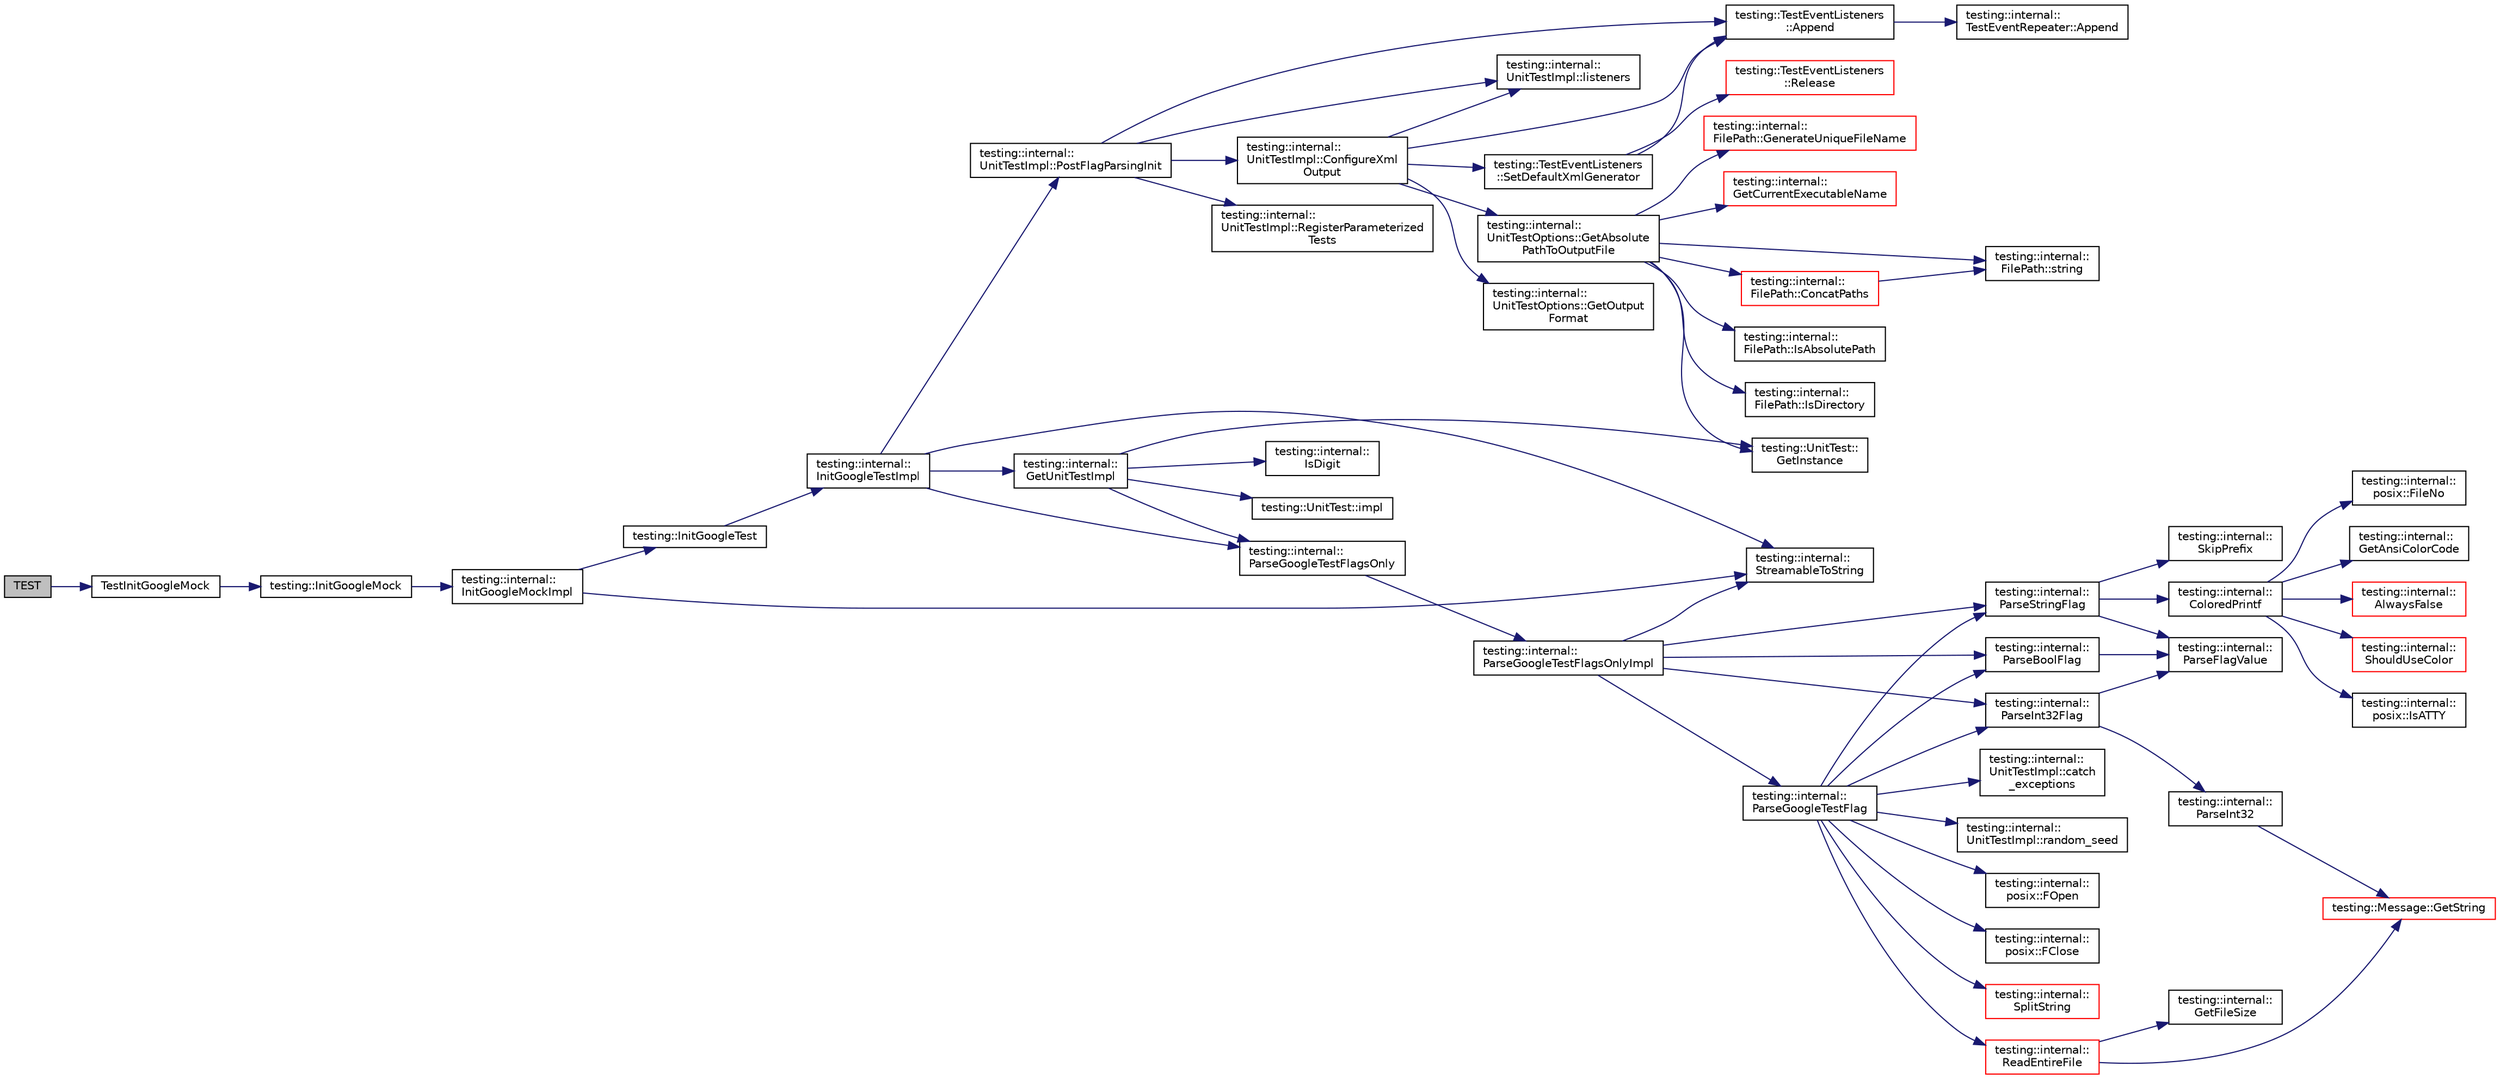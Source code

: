 digraph "TEST"
{
  edge [fontname="Helvetica",fontsize="10",labelfontname="Helvetica",labelfontsize="10"];
  node [fontname="Helvetica",fontsize="10",shape=record];
  rankdir="LR";
  Node72 [label="TEST",height=0.2,width=0.4,color="black", fillcolor="grey75", style="filled", fontcolor="black"];
  Node72 -> Node73 [color="midnightblue",fontsize="10",style="solid",fontname="Helvetica"];
  Node73 [label="TestInitGoogleMock",height=0.2,width=0.4,color="black", fillcolor="white", style="filled",URL="$d0/d02/gmock__test_8cc.html#ac9c8ae8722c330d47f75dee43fb8ab78"];
  Node73 -> Node74 [color="midnightblue",fontsize="10",style="solid",fontname="Helvetica"];
  Node74 [label="testing::InitGoogleMock",height=0.2,width=0.4,color="black", fillcolor="white", style="filled",URL="$d0/d75/namespacetesting.html#a32b1c6db9ba5133ccabfa67616b3c041"];
  Node74 -> Node75 [color="midnightblue",fontsize="10",style="solid",fontname="Helvetica"];
  Node75 [label="testing::internal::\lInitGoogleMockImpl",height=0.2,width=0.4,color="black", fillcolor="white", style="filled",URL="$d0/da7/namespacetesting_1_1internal.html#a3823844199df88af9493026031cf7744"];
  Node75 -> Node76 [color="midnightblue",fontsize="10",style="solid",fontname="Helvetica"];
  Node76 [label="testing::InitGoogleTest",height=0.2,width=0.4,color="black", fillcolor="white", style="filled",URL="$d0/d75/namespacetesting.html#afd726ae08c9bd16dc52f78c822d9946b"];
  Node76 -> Node77 [color="midnightblue",fontsize="10",style="solid",fontname="Helvetica"];
  Node77 [label="testing::internal::\lInitGoogleTestImpl",height=0.2,width=0.4,color="black", fillcolor="white", style="filled",URL="$d0/da7/namespacetesting_1_1internal.html#ac3c6fa93391768aa91c6238b31aaeeb5"];
  Node77 -> Node78 [color="midnightblue",fontsize="10",style="solid",fontname="Helvetica"];
  Node78 [label="testing::internal::\lStreamableToString",height=0.2,width=0.4,color="black", fillcolor="white", style="filled",URL="$d0/da7/namespacetesting_1_1internal.html#aad4beed95d0846e6ffc5da0978ef3bb9"];
  Node77 -> Node79 [color="midnightblue",fontsize="10",style="solid",fontname="Helvetica"];
  Node79 [label="testing::internal::\lParseGoogleTestFlagsOnly",height=0.2,width=0.4,color="black", fillcolor="white", style="filled",URL="$d0/da7/namespacetesting_1_1internal.html#a472880afbcc592a41e3d623e2dec8412"];
  Node79 -> Node80 [color="midnightblue",fontsize="10",style="solid",fontname="Helvetica"];
  Node80 [label="testing::internal::\lParseGoogleTestFlagsOnlyImpl",height=0.2,width=0.4,color="black", fillcolor="white", style="filled",URL="$d0/da7/namespacetesting_1_1internal.html#ae4c46ce8c3d016848fff52cc5133f2ac"];
  Node80 -> Node78 [color="midnightblue",fontsize="10",style="solid",fontname="Helvetica"];
  Node80 -> Node81 [color="midnightblue",fontsize="10",style="solid",fontname="Helvetica"];
  Node81 [label="testing::internal::\lParseBoolFlag",height=0.2,width=0.4,color="black", fillcolor="white", style="filled",URL="$d0/da7/namespacetesting_1_1internal.html#ada3b98e7cfe93f4ba2053c470d9e3e51"];
  Node81 -> Node82 [color="midnightblue",fontsize="10",style="solid",fontname="Helvetica"];
  Node82 [label="testing::internal::\lParseFlagValue",height=0.2,width=0.4,color="black", fillcolor="white", style="filled",URL="$d0/da7/namespacetesting_1_1internal.html#a8bfd56af5e4a89bfb76f7e1723e41b03"];
  Node80 -> Node83 [color="midnightblue",fontsize="10",style="solid",fontname="Helvetica"];
  Node83 [label="testing::internal::\lParseInt32Flag",height=0.2,width=0.4,color="black", fillcolor="white", style="filled",URL="$d0/da7/namespacetesting_1_1internal.html#ae3449e173767750b613114ceac6d916a"];
  Node83 -> Node82 [color="midnightblue",fontsize="10",style="solid",fontname="Helvetica"];
  Node83 -> Node84 [color="midnightblue",fontsize="10",style="solid",fontname="Helvetica"];
  Node84 [label="testing::internal::\lParseInt32",height=0.2,width=0.4,color="black", fillcolor="white", style="filled",URL="$d0/da7/namespacetesting_1_1internal.html#ac06fc81336a3d80755f4020d34321766"];
  Node84 -> Node85 [color="midnightblue",fontsize="10",style="solid",fontname="Helvetica"];
  Node85 [label="testing::Message::GetString",height=0.2,width=0.4,color="red", fillcolor="white", style="filled",URL="$d2/da9/classtesting_1_1_message.html#a2cdc4df62bdcc9df37651a1cf527704e"];
  Node80 -> Node88 [color="midnightblue",fontsize="10",style="solid",fontname="Helvetica"];
  Node88 [label="testing::internal::\lParseStringFlag",height=0.2,width=0.4,color="black", fillcolor="white", style="filled",URL="$d0/da7/namespacetesting_1_1internal.html#aa4ce312efaaf7a97aac2303173afe021"];
  Node88 -> Node82 [color="midnightblue",fontsize="10",style="solid",fontname="Helvetica"];
  Node88 -> Node89 [color="midnightblue",fontsize="10",style="solid",fontname="Helvetica"];
  Node89 [label="testing::internal::\lSkipPrefix",height=0.2,width=0.4,color="black", fillcolor="white", style="filled",URL="$d0/da7/namespacetesting_1_1internal.html#a244d9a3765727306b597b8992ab84036"];
  Node88 -> Node90 [color="midnightblue",fontsize="10",style="solid",fontname="Helvetica"];
  Node90 [label="testing::internal::\lColoredPrintf",height=0.2,width=0.4,color="black", fillcolor="white", style="filled",URL="$d0/da7/namespacetesting_1_1internal.html#adef3055706176001364e54eb73a87e31"];
  Node90 -> Node91 [color="midnightblue",fontsize="10",style="solid",fontname="Helvetica"];
  Node91 [label="testing::internal::\lAlwaysFalse",height=0.2,width=0.4,color="red", fillcolor="white", style="filled",URL="$d0/da7/namespacetesting_1_1internal.html#a4b24c851ab13569b1b15b3d259b60d2e"];
  Node90 -> Node94 [color="midnightblue",fontsize="10",style="solid",fontname="Helvetica"];
  Node94 [label="testing::internal::\lShouldUseColor",height=0.2,width=0.4,color="red", fillcolor="white", style="filled",URL="$d0/da7/namespacetesting_1_1internal.html#ac1db1b4603967a6c4404f31cbbac31a6"];
  Node90 -> Node99 [color="midnightblue",fontsize="10",style="solid",fontname="Helvetica"];
  Node99 [label="testing::internal::\lposix::IsATTY",height=0.2,width=0.4,color="black", fillcolor="white", style="filled",URL="$d0/d81/namespacetesting_1_1internal_1_1posix.html#a16ebe936b3a8ea462a94191635aedc27"];
  Node90 -> Node100 [color="midnightblue",fontsize="10",style="solid",fontname="Helvetica"];
  Node100 [label="testing::internal::\lposix::FileNo",height=0.2,width=0.4,color="black", fillcolor="white", style="filled",URL="$d0/d81/namespacetesting_1_1internal_1_1posix.html#a3117b067e1f942a2031e666953120ccc"];
  Node90 -> Node101 [color="midnightblue",fontsize="10",style="solid",fontname="Helvetica"];
  Node101 [label="testing::internal::\lGetAnsiColorCode",height=0.2,width=0.4,color="black", fillcolor="white", style="filled",URL="$d0/da7/namespacetesting_1_1internal.html#a0aefb9deb60e90f19c236559837303d8"];
  Node80 -> Node102 [color="midnightblue",fontsize="10",style="solid",fontname="Helvetica"];
  Node102 [label="testing::internal::\lParseGoogleTestFlag",height=0.2,width=0.4,color="black", fillcolor="white", style="filled",URL="$d0/da7/namespacetesting_1_1internal.html#afccff08aa2b1ede0dd32c1364a5dee42"];
  Node102 -> Node81 [color="midnightblue",fontsize="10",style="solid",fontname="Helvetica"];
  Node102 -> Node103 [color="midnightblue",fontsize="10",style="solid",fontname="Helvetica"];
  Node103 [label="testing::internal::\lUnitTestImpl::catch\l_exceptions",height=0.2,width=0.4,color="black", fillcolor="white", style="filled",URL="$d7/dda/classtesting_1_1internal_1_1_unit_test_impl.html#aa311b980783a9cfb547831f7b19e3f3a"];
  Node102 -> Node88 [color="midnightblue",fontsize="10",style="solid",fontname="Helvetica"];
  Node102 -> Node83 [color="midnightblue",fontsize="10",style="solid",fontname="Helvetica"];
  Node102 -> Node104 [color="midnightblue",fontsize="10",style="solid",fontname="Helvetica"];
  Node104 [label="testing::internal::\lUnitTestImpl::random_seed",height=0.2,width=0.4,color="black", fillcolor="white", style="filled",URL="$d7/dda/classtesting_1_1internal_1_1_unit_test_impl.html#a625b9fb6d17b008c44fc902255e6343c"];
  Node102 -> Node105 [color="midnightblue",fontsize="10",style="solid",fontname="Helvetica"];
  Node105 [label="testing::internal::\lposix::FOpen",height=0.2,width=0.4,color="black", fillcolor="white", style="filled",URL="$d0/d81/namespacetesting_1_1internal_1_1posix.html#a4042201dcc4932641d484e7ddf94de7d"];
  Node102 -> Node106 [color="midnightblue",fontsize="10",style="solid",fontname="Helvetica"];
  Node106 [label="testing::internal::\lReadEntireFile",height=0.2,width=0.4,color="red", fillcolor="white", style="filled",URL="$d0/da7/namespacetesting_1_1internal.html#a2cc0be60c54a8701423fe5297e1349ee"];
  Node106 -> Node107 [color="midnightblue",fontsize="10",style="solid",fontname="Helvetica"];
  Node107 [label="testing::internal::\lGetFileSize",height=0.2,width=0.4,color="black", fillcolor="white", style="filled",URL="$d0/da7/namespacetesting_1_1internal.html#a06ca3f65f5e85c9ce7299b9e4cd52408"];
  Node106 -> Node85 [color="midnightblue",fontsize="10",style="solid",fontname="Helvetica"];
  Node102 -> Node110 [color="midnightblue",fontsize="10",style="solid",fontname="Helvetica"];
  Node110 [label="testing::internal::\lposix::FClose",height=0.2,width=0.4,color="black", fillcolor="white", style="filled",URL="$d0/d81/namespacetesting_1_1internal_1_1posix.html#af4beeaaa8d62916d5e3b644a1ddfbd6b"];
  Node102 -> Node111 [color="midnightblue",fontsize="10",style="solid",fontname="Helvetica"];
  Node111 [label="testing::internal::\lSplitString",height=0.2,width=0.4,color="red", fillcolor="white", style="filled",URL="$d0/da7/namespacetesting_1_1internal.html#a8eb8eddf760375a490e007b20777ec56"];
  Node77 -> Node112 [color="midnightblue",fontsize="10",style="solid",fontname="Helvetica"];
  Node112 [label="testing::internal::\lGetUnitTestImpl",height=0.2,width=0.4,color="black", fillcolor="white", style="filled",URL="$d0/da7/namespacetesting_1_1internal.html#a9bd0caf5d16512de38b39599c13ee634"];
  Node112 -> Node113 [color="midnightblue",fontsize="10",style="solid",fontname="Helvetica"];
  Node113 [label="testing::UnitTest::\lGetInstance",height=0.2,width=0.4,color="black", fillcolor="white", style="filled",URL="$d7/d47/classtesting_1_1_unit_test.html#a24192400b70b3b946746954e9574fb8e"];
  Node112 -> Node114 [color="midnightblue",fontsize="10",style="solid",fontname="Helvetica"];
  Node114 [label="testing::UnitTest::impl",height=0.2,width=0.4,color="black", fillcolor="white", style="filled",URL="$d7/d47/classtesting_1_1_unit_test.html#a4df5d11a58affb337d7fa62eaa07690e"];
  Node112 -> Node79 [color="midnightblue",fontsize="10",style="solid",fontname="Helvetica"];
  Node112 -> Node115 [color="midnightblue",fontsize="10",style="solid",fontname="Helvetica"];
  Node115 [label="testing::internal::\lIsDigit",height=0.2,width=0.4,color="black", fillcolor="white", style="filled",URL="$d0/da7/namespacetesting_1_1internal.html#a4bd96b7fa6486802d33ddc217af55a39"];
  Node77 -> Node116 [color="midnightblue",fontsize="10",style="solid",fontname="Helvetica"];
  Node116 [label="testing::internal::\lUnitTestImpl::PostFlagParsingInit",height=0.2,width=0.4,color="black", fillcolor="white", style="filled",URL="$d7/dda/classtesting_1_1internal_1_1_unit_test_impl.html#a772894193104b1b2516f16e6ff813168"];
  Node116 -> Node117 [color="midnightblue",fontsize="10",style="solid",fontname="Helvetica"];
  Node117 [label="testing::internal::\lUnitTestImpl::listeners",height=0.2,width=0.4,color="black", fillcolor="white", style="filled",URL="$d7/dda/classtesting_1_1internal_1_1_unit_test_impl.html#a67211f8475936f88d0e4d30f841c0da4"];
  Node116 -> Node118 [color="midnightblue",fontsize="10",style="solid",fontname="Helvetica"];
  Node118 [label="testing::TestEventListeners\l::Append",height=0.2,width=0.4,color="black", fillcolor="white", style="filled",URL="$df/dab/classtesting_1_1_test_event_listeners.html#a1207dce74d64c1c39ffa6105560536a0"];
  Node118 -> Node119 [color="midnightblue",fontsize="10",style="solid",fontname="Helvetica"];
  Node119 [label="testing::internal::\lTestEventRepeater::Append",height=0.2,width=0.4,color="black", fillcolor="white", style="filled",URL="$d2/d7d/classtesting_1_1internal_1_1_test_event_repeater.html#ad154ce021881721a5c46994316b14cb1"];
  Node116 -> Node120 [color="midnightblue",fontsize="10",style="solid",fontname="Helvetica"];
  Node120 [label="testing::internal::\lUnitTestImpl::RegisterParameterized\lTests",height=0.2,width=0.4,color="black", fillcolor="white", style="filled",URL="$d7/dda/classtesting_1_1internal_1_1_unit_test_impl.html#af84d2515f1a272a8783f00a3e8c0aff8"];
  Node116 -> Node121 [color="midnightblue",fontsize="10",style="solid",fontname="Helvetica"];
  Node121 [label="testing::internal::\lUnitTestImpl::ConfigureXml\lOutput",height=0.2,width=0.4,color="black", fillcolor="white", style="filled",URL="$d7/dda/classtesting_1_1internal_1_1_unit_test_impl.html#a21cd7b2928de03a55b5252f29dd5ae6d"];
  Node121 -> Node122 [color="midnightblue",fontsize="10",style="solid",fontname="Helvetica"];
  Node122 [label="testing::internal::\lUnitTestOptions::GetOutput\lFormat",height=0.2,width=0.4,color="black", fillcolor="white", style="filled",URL="$d9/df0/classtesting_1_1internal_1_1_unit_test_options.html#ae7413a21296d885c6924650b51ac4f6d"];
  Node121 -> Node117 [color="midnightblue",fontsize="10",style="solid",fontname="Helvetica"];
  Node121 -> Node123 [color="midnightblue",fontsize="10",style="solid",fontname="Helvetica"];
  Node123 [label="testing::TestEventListeners\l::SetDefaultXmlGenerator",height=0.2,width=0.4,color="black", fillcolor="white", style="filled",URL="$df/dab/classtesting_1_1_test_event_listeners.html#a36dbac47563ef8bb78cb467d11f5b4d9"];
  Node123 -> Node124 [color="midnightblue",fontsize="10",style="solid",fontname="Helvetica"];
  Node124 [label="testing::TestEventListeners\l::Release",height=0.2,width=0.4,color="red", fillcolor="white", style="filled",URL="$df/dab/classtesting_1_1_test_event_listeners.html#a038c9fa1975f84d6f3d25b52bc7bccdd"];
  Node123 -> Node118 [color="midnightblue",fontsize="10",style="solid",fontname="Helvetica"];
  Node121 -> Node126 [color="midnightblue",fontsize="10",style="solid",fontname="Helvetica"];
  Node126 [label="testing::internal::\lUnitTestOptions::GetAbsolute\lPathToOutputFile",height=0.2,width=0.4,color="black", fillcolor="white", style="filled",URL="$d9/df0/classtesting_1_1internal_1_1_unit_test_options.html#a993fb30ad66104158c8c0ac508daca3f"];
  Node126 -> Node127 [color="midnightblue",fontsize="10",style="solid",fontname="Helvetica"];
  Node127 [label="testing::internal::\lFilePath::ConcatPaths",height=0.2,width=0.4,color="red", fillcolor="white", style="filled",URL="$de/d14/classtesting_1_1internal_1_1_file_path.html#ac9d57987f60ac43f0c57b89e333e531e"];
  Node127 -> Node132 [color="midnightblue",fontsize="10",style="solid",fontname="Helvetica"];
  Node132 [label="testing::internal::\lFilePath::string",height=0.2,width=0.4,color="black", fillcolor="white", style="filled",URL="$de/d14/classtesting_1_1internal_1_1_file_path.html#ab1d58734f2e179264eb6353fea57361d"];
  Node126 -> Node113 [color="midnightblue",fontsize="10",style="solid",fontname="Helvetica"];
  Node126 -> Node132 [color="midnightblue",fontsize="10",style="solid",fontname="Helvetica"];
  Node126 -> Node133 [color="midnightblue",fontsize="10",style="solid",fontname="Helvetica"];
  Node133 [label="testing::internal::\lFilePath::IsAbsolutePath",height=0.2,width=0.4,color="black", fillcolor="white", style="filled",URL="$de/d14/classtesting_1_1internal_1_1_file_path.html#ae17e5581e7996021e598851fe947df9c"];
  Node126 -> Node130 [color="midnightblue",fontsize="10",style="solid",fontname="Helvetica"];
  Node130 [label="testing::internal::\lFilePath::IsDirectory",height=0.2,width=0.4,color="black", fillcolor="white", style="filled",URL="$de/d14/classtesting_1_1internal_1_1_file_path.html#a73fc042ad65e85bbecb956eb4603a6f2"];
  Node126 -> Node134 [color="midnightblue",fontsize="10",style="solid",fontname="Helvetica"];
  Node134 [label="testing::internal::\lFilePath::GenerateUniqueFileName",height=0.2,width=0.4,color="red", fillcolor="white", style="filled",URL="$de/d14/classtesting_1_1internal_1_1_file_path.html#a2280a77adb394cf80bb5f73fc292e8c8"];
  Node126 -> Node139 [color="midnightblue",fontsize="10",style="solid",fontname="Helvetica"];
  Node139 [label="testing::internal::\lGetCurrentExecutableName",height=0.2,width=0.4,color="red", fillcolor="white", style="filled",URL="$d0/da7/namespacetesting_1_1internal.html#a7a2bbf069f75bc99873976ad6fc356ad"];
  Node121 -> Node118 [color="midnightblue",fontsize="10",style="solid",fontname="Helvetica"];
  Node75 -> Node78 [color="midnightblue",fontsize="10",style="solid",fontname="Helvetica"];
}
